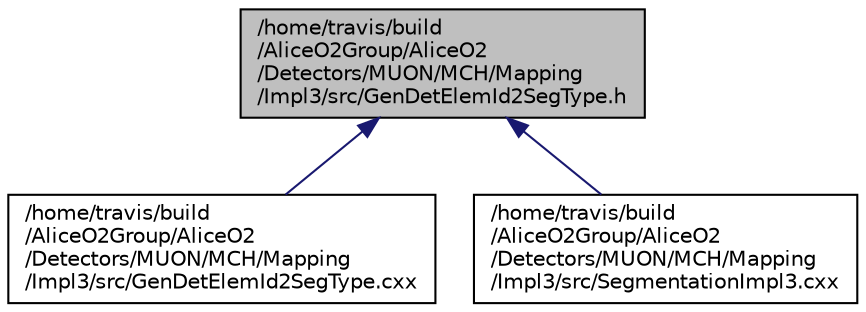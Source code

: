 digraph "/home/travis/build/AliceO2Group/AliceO2/Detectors/MUON/MCH/Mapping/Impl3/src/GenDetElemId2SegType.h"
{
 // INTERACTIVE_SVG=YES
  bgcolor="transparent";
  edge [fontname="Helvetica",fontsize="10",labelfontname="Helvetica",labelfontsize="10"];
  node [fontname="Helvetica",fontsize="10",shape=record];
  Node1 [label="/home/travis/build\l/AliceO2Group/AliceO2\l/Detectors/MUON/MCH/Mapping\l/Impl3/src/GenDetElemId2SegType.h",height=0.2,width=0.4,color="black", fillcolor="grey75", style="filled" fontcolor="black"];
  Node1 -> Node2 [dir="back",color="midnightblue",fontsize="10",style="solid",fontname="Helvetica"];
  Node2 [label="/home/travis/build\l/AliceO2Group/AliceO2\l/Detectors/MUON/MCH/Mapping\l/Impl3/src/GenDetElemId2SegType.cxx",height=0.2,width=0.4,color="black",URL="$db/d05/GenDetElemId2SegType_8cxx.html"];
  Node1 -> Node3 [dir="back",color="midnightblue",fontsize="10",style="solid",fontname="Helvetica"];
  Node3 [label="/home/travis/build\l/AliceO2Group/AliceO2\l/Detectors/MUON/MCH/Mapping\l/Impl3/src/SegmentationImpl3.cxx",height=0.2,width=0.4,color="black",URL="$d3/dea/SegmentationImpl3_8cxx.html"];
}
